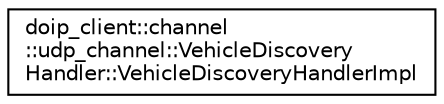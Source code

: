 digraph "Graphical Class Hierarchy"
{
 // LATEX_PDF_SIZE
  edge [fontname="Helvetica",fontsize="10",labelfontname="Helvetica",labelfontsize="10"];
  node [fontname="Helvetica",fontsize="10",shape=record];
  rankdir="LR";
  Node0 [label="doip_client::channel\l::udp_channel::VehicleDiscovery\lHandler::VehicleDiscoveryHandlerImpl",height=0.2,width=0.4,color="black", fillcolor="white", style="filled",URL="$classdoip__client_1_1channel_1_1udp__channel_1_1VehicleDiscoveryHandler_1_1VehicleDiscoveryHandlerImpl.html",tooltip="Class implements vehicle discovery handler."];
}
